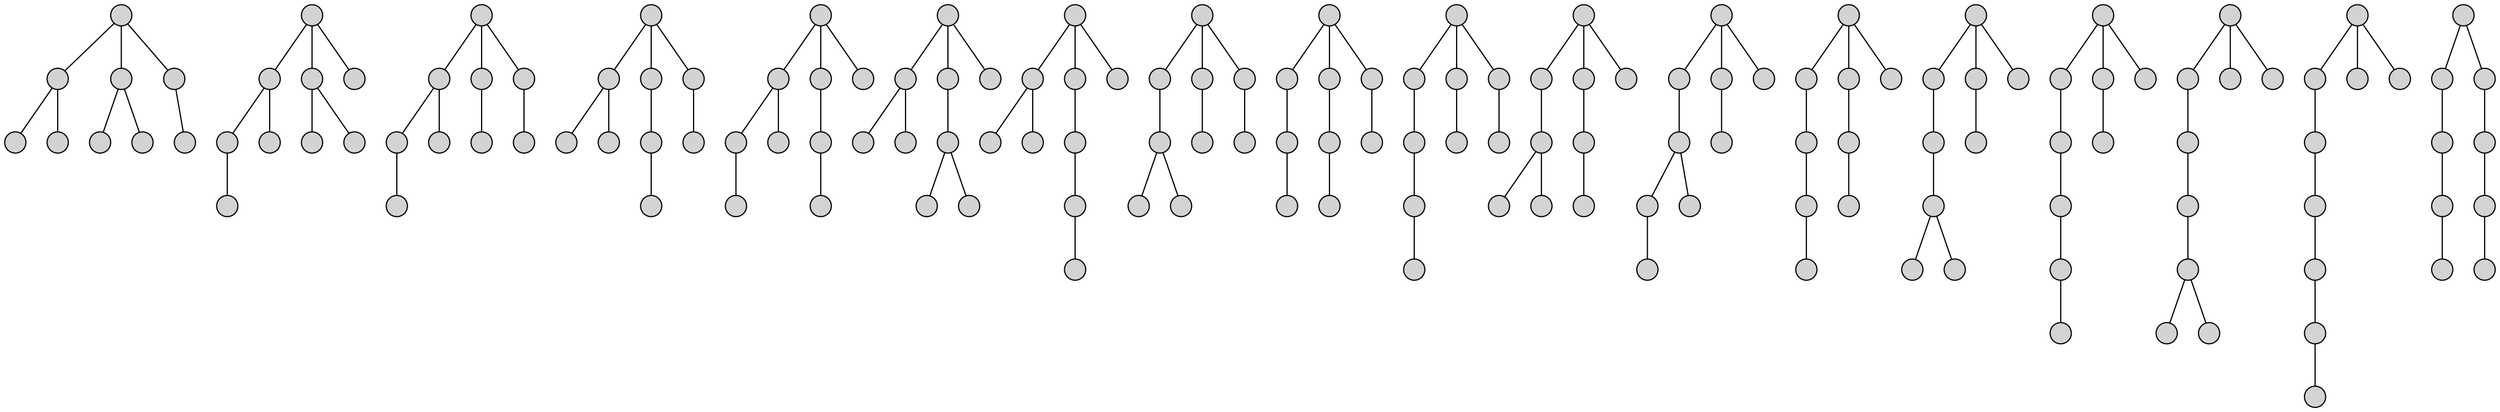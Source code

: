 graph
{
0[shape="circle",height=0.25,style="filled",label=""];
1[shape="circle",height=0.25,style="filled",label=""];
2[shape="circle",height=0.25,style="filled",label=""];
3[shape="circle",height=0.25,style="filled",label=""];
4[shape="circle",height=0.25,style="filled",label=""];
5[shape="circle",height=0.25,style="filled",label=""];
6[shape="circle",height=0.25,style="filled",label=""];
7[shape="circle",height=0.25,style="filled",label=""];
8[shape="circle",height=0.25,style="filled",label=""];
9[shape="circle",height=0.25,style="filled",label=""];
10[shape="circle",height=0.25,style="filled",label=""];
11[shape="circle",height=0.25,style="filled",label=""];
12[shape="circle",height=0.25,style="filled",label=""];
13[shape="circle",height=0.25,style="filled",label=""];
14[shape="circle",height=0.25,style="filled",label=""];
15[shape="circle",height=0.25,style="filled",label=""];
16[shape="circle",height=0.25,style="filled",label=""];
17[shape="circle",height=0.25,style="filled",label=""];
18[shape="circle",height=0.25,style="filled",label=""];
19[shape="circle",height=0.25,style="filled",label=""];
20[shape="circle",height=0.25,style="filled",label=""];
21[shape="circle",height=0.25,style="filled",label=""];
22[shape="circle",height=0.25,style="filled",label=""];
23[shape="circle",height=0.25,style="filled",label=""];
24[shape="circle",height=0.25,style="filled",label=""];
25[shape="circle",height=0.25,style="filled",label=""];
26[shape="circle",height=0.25,style="filled",label=""];
27[shape="circle",height=0.25,style="filled",label=""];
28[shape="circle",height=0.25,style="filled",label=""];
29[shape="circle",height=0.25,style="filled",label=""];
30[shape="circle",height=0.25,style="filled",label=""];
31[shape="circle",height=0.25,style="filled",label=""];
32[shape="circle",height=0.25,style="filled",label=""];
33[shape="circle",height=0.25,style="filled",label=""];
34[shape="circle",height=0.25,style="filled",label=""];
35[shape="circle",height=0.25,style="filled",label=""];
36[shape="circle",height=0.25,style="filled",label=""];
37[shape="circle",height=0.25,style="filled",label=""];
38[shape="circle",height=0.25,style="filled",label=""];
39[shape="circle",height=0.25,style="filled",label=""];
40[shape="circle",height=0.25,style="filled",label=""];
41[shape="circle",height=0.25,style="filled",label=""];
42[shape="circle",height=0.25,style="filled",label=""];
43[shape="circle",height=0.25,style="filled",label=""];
44[shape="circle",height=0.25,style="filled",label=""];
45[shape="circle",height=0.25,style="filled",label=""];
46[shape="circle",height=0.25,style="filled",label=""];
47[shape="circle",height=0.25,style="filled",label=""];
48[shape="circle",height=0.25,style="filled",label=""];
49[shape="circle",height=0.25,style="filled",label=""];
50[shape="circle",height=0.25,style="filled",label=""];
51[shape="circle",height=0.25,style="filled",label=""];
52[shape="circle",height=0.25,style="filled",label=""];
53[shape="circle",height=0.25,style="filled",label=""];
54[shape="circle",height=0.25,style="filled",label=""];
55[shape="circle",height=0.25,style="filled",label=""];
56[shape="circle",height=0.25,style="filled",label=""];
57[shape="circle",height=0.25,style="filled",label=""];
58[shape="circle",height=0.25,style="filled",label=""];
59[shape="circle",height=0.25,style="filled",label=""];
60[shape="circle",height=0.25,style="filled",label=""];
61[shape="circle",height=0.25,style="filled",label=""];
62[shape="circle",height=0.25,style="filled",label=""];
63[shape="circle",height=0.25,style="filled",label=""];
64[shape="circle",height=0.25,style="filled",label=""];
65[shape="circle",height=0.25,style="filled",label=""];
66[shape="circle",height=0.25,style="filled",label=""];
67[shape="circle",height=0.25,style="filled",label=""];
68[shape="circle",height=0.25,style="filled",label=""];
69[shape="circle",height=0.25,style="filled",label=""];
70[shape="circle",height=0.25,style="filled",label=""];
71[shape="circle",height=0.25,style="filled",label=""];
72[shape="circle",height=0.25,style="filled",label=""];
73[shape="circle",height=0.25,style="filled",label=""];
74[shape="circle",height=0.25,style="filled",label=""];
75[shape="circle",height=0.25,style="filled",label=""];
76[shape="circle",height=0.25,style="filled",label=""];
77[shape="circle",height=0.25,style="filled",label=""];
78[shape="circle",height=0.25,style="filled",label=""];
79[shape="circle",height=0.25,style="filled",label=""];
80[shape="circle",height=0.25,style="filled",label=""];
81[shape="circle",height=0.25,style="filled",label=""];
82[shape="circle",height=0.25,style="filled",label=""];
83[shape="circle",height=0.25,style="filled",label=""];
84[shape="circle",height=0.25,style="filled",label=""];
85[shape="circle",height=0.25,style="filled",label=""];
86[shape="circle",height=0.25,style="filled",label=""];
87[shape="circle",height=0.25,style="filled",label=""];
88[shape="circle",height=0.25,style="filled",label=""];
89[shape="circle",height=0.25,style="filled",label=""];
90[shape="circle",height=0.25,style="filled",label=""];
91[shape="circle",height=0.25,style="filled",label=""];
92[shape="circle",height=0.25,style="filled",label=""];
93[shape="circle",height=0.25,style="filled",label=""];
94[shape="circle",height=0.25,style="filled",label=""];
95[shape="circle",height=0.25,style="filled",label=""];
96[shape="circle",height=0.25,style="filled",label=""];
97[shape="circle",height=0.25,style="filled",label=""];
98[shape="circle",height=0.25,style="filled",label=""];
99[shape="circle",height=0.25,style="filled",label=""];
100[shape="circle",height=0.25,style="filled",label=""];
101[shape="circle",height=0.25,style="filled",label=""];
102[shape="circle",height=0.25,style="filled",label=""];
103[shape="circle",height=0.25,style="filled",label=""];
104[shape="circle",height=0.25,style="filled",label=""];
105[shape="circle",height=0.25,style="filled",label=""];
106[shape="circle",height=0.25,style="filled",label=""];
107[shape="circle",height=0.25,style="filled",label=""];
108[shape="circle",height=0.25,style="filled",label=""];
109[shape="circle",height=0.25,style="filled",label=""];
110[shape="circle",height=0.25,style="filled",label=""];
111[shape="circle",height=0.25,style="filled",label=""];
112[shape="circle",height=0.25,style="filled",label=""];
113[shape="circle",height=0.25,style="filled",label=""];
114[shape="circle",height=0.25,style="filled",label=""];
115[shape="circle",height=0.25,style="filled",label=""];
116[shape="circle",height=0.25,style="filled",label=""];
117[shape="circle",height=0.25,style="filled",label=""];
118[shape="circle",height=0.25,style="filled",label=""];
119[shape="circle",height=0.25,style="filled",label=""];
120[shape="circle",height=0.25,style="filled",label=""];
121[shape="circle",height=0.25,style="filled",label=""];
122[shape="circle",height=0.25,style="filled",label=""];
123[shape="circle",height=0.25,style="filled",label=""];
124[shape="circle",height=0.25,style="filled",label=""];
125[shape="circle",height=0.25,style="filled",label=""];
126[shape="circle",height=0.25,style="filled",label=""];
127[shape="circle",height=0.25,style="filled",label=""];
128[shape="circle",height=0.25,style="filled",label=""];
129[shape="circle",height=0.25,style="filled",label=""];
130[shape="circle",height=0.25,style="filled",label=""];
131[shape="circle",height=0.25,style="filled",label=""];
132[shape="circle",height=0.25,style="filled",label=""];
133[shape="circle",height=0.25,style="filled",label=""];
134[shape="circle",height=0.25,style="filled",label=""];
135[shape="circle",height=0.25,style="filled",label=""];
136[shape="circle",height=0.25,style="filled",label=""];
137[shape="circle",height=0.25,style="filled",label=""];
138[shape="circle",height=0.25,style="filled",label=""];
139[shape="circle",height=0.25,style="filled",label=""];
140[shape="circle",height=0.25,style="filled",label=""];
141[shape="circle",height=0.25,style="filled",label=""];
142[shape="circle",height=0.25,style="filled",label=""];
143[shape="circle",height=0.25,style="filled",label=""];
144[shape="circle",height=0.25,style="filled",label=""];
145[shape="circle",height=0.25,style="filled",label=""];
146[shape="circle",height=0.25,style="filled",label=""];
147[shape="circle",height=0.25,style="filled",label=""];
148[shape="circle",height=0.25,style="filled",label=""];
149[shape="circle",height=0.25,style="filled",label=""];
150[shape="circle",height=0.25,style="filled",label=""];
151[shape="circle",height=0.25,style="filled",label=""];
152[shape="circle",height=0.25,style="filled",label=""];
153[shape="circle",height=0.25,style="filled",label=""];
154[shape="circle",height=0.25,style="filled",label=""];
155[shape="circle",height=0.25,style="filled",label=""];
156[shape="circle",height=0.25,style="filled",label=""];
157[shape="circle",height=0.25,style="filled",label=""];
158[shape="circle",height=0.25,style="filled",label=""];
159[shape="circle",height=0.25,style="filled",label=""];
160[shape="circle",height=0.25,style="filled",label=""];
161[shape="circle",height=0.25,style="filled",label=""];
0--1;0--2;0--3;1--4;1--5;2--6;2--7;3--8;9--10;9--11;9--12;10--13;10--14;11--15;11--16;13--17;18--19;18--20;18--21;19--22;19--23;20--24;21--25;22--26;27--28;27--29;27--30;28--31;28--32;29--33;30--34;33--35;36--37;36--38;36--39;37--40;37--41;38--42;40--43;42--44;45--46;45--47;45--48;46--49;46--50;47--51;51--52;51--53;54--55;54--56;54--57;55--58;55--59;56--60;60--61;61--62;63--64;63--65;63--66;64--67;65--68;66--69;67--70;67--71;72--73;72--74;72--75;73--76;74--77;75--78;76--79;77--80;81--82;81--83;81--84;82--85;83--86;84--87;85--88;88--89;90--91;90--92;90--93;91--94;92--95;94--96;94--97;95--98;99--100;99--101;99--102;100--103;101--104;103--105;103--106;105--107;108--109;108--110;108--111;109--112;110--113;112--114;113--115;114--116;117--118;117--119;117--120;118--121;119--122;121--123;123--124;123--125;126--127;126--128;126--129;127--130;128--131;130--132;132--133;133--134;135--136;135--137;135--138;136--139;139--140;140--141;141--142;141--143;144--145;144--146;144--147;145--148;148--149;149--150;150--151;151--152;153--154;153--155;154--156;155--157;156--158;157--159;158--160;159--161;
}
